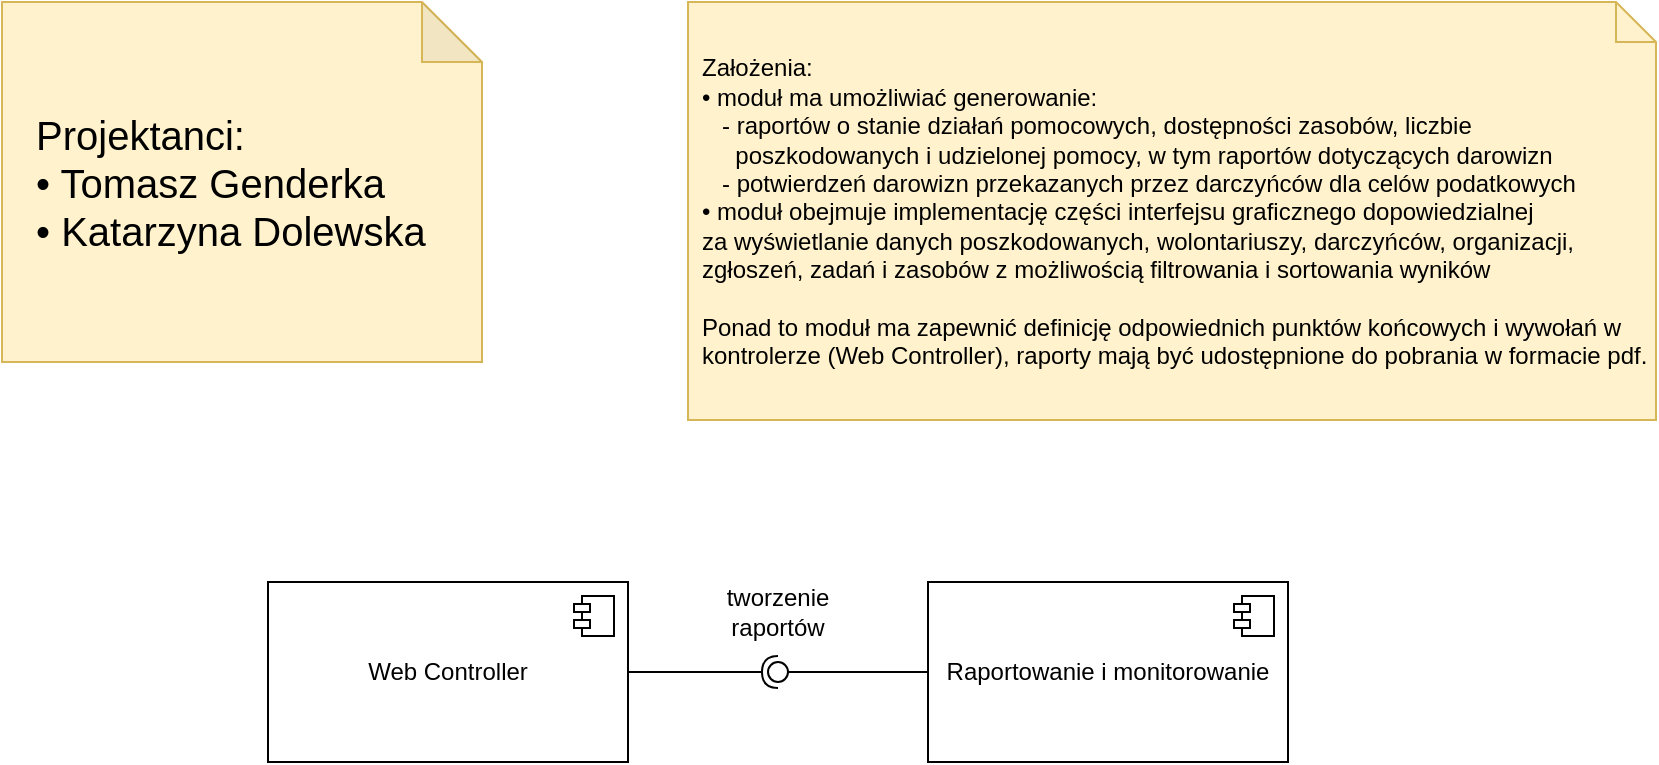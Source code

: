 <mxfile version="24.7.8">
  <diagram name="Strona-1" id="Vsye2IRKR0h4ENDPiO4c">
    <mxGraphModel dx="973" dy="2644" grid="1" gridSize="10" guides="1" tooltips="1" connect="1" arrows="1" fold="1" page="1" pageScale="1" pageWidth="827" pageHeight="1169" math="0" shadow="0">
      <root>
        <mxCell id="0" />
        <mxCell id="1" parent="0" />
        <mxCell id="PkoLkN0xTN7A1ivg48Ps-18" value="&lt;font style=&quot;font-size: 20px;&quot;&gt;Projektanci:&lt;/font&gt;&lt;div style=&quot;font-size: 20px;&quot;&gt;&lt;font style=&quot;font-size: 20px;&quot;&gt;• Tomasz Genderka&lt;br&gt;•&amp;nbsp;&lt;/font&gt;&lt;span style=&quot;background-color: initial;&quot;&gt;Katarzyna Dolewska&lt;/span&gt;&lt;/div&gt;" style="shape=note;whiteSpace=wrap;html=1;backgroundOutline=1;darkOpacity=0.05;fillColor=#fff2cc;strokeColor=#d6b656;align=left;spacingLeft=15;spacingBottom=0;" vertex="1" parent="1">
          <mxGeometry x="827" y="-1169" width="240" height="180" as="geometry" />
        </mxCell>
        <mxCell id="PkoLkN0xTN7A1ivg48Ps-19" value="Założenia:&lt;br&gt;&lt;div&gt;• moduł ma umożliwiać generowanie:&lt;br&gt;&amp;nbsp; &amp;nbsp;- raportów&amp;nbsp;o stanie działań pomocowych, dostępności zasobów, liczbie&lt;br&gt;&amp;nbsp; &amp;nbsp; &amp;nbsp;poszkodowanych i udzielonej pomocy, w tym raportów dotyczących darowizn&lt;br&gt;&amp;nbsp; &amp;nbsp;- potwierdzeń&amp;nbsp;&lt;span style=&quot;background-color: initial;&quot;&gt;darowizn&lt;/span&gt;&lt;span style=&quot;background-color: initial;&quot;&gt;&amp;nbsp;przekazanych przez darczyńców dla celów podatkowych&lt;/span&gt;&lt;/div&gt;&lt;div&gt;• m&lt;span style=&quot;background-color: initial;&quot;&gt;oduł obejmuje implementację części interfejsu graficznego dopowiedzialnej za&amp;nbsp;&lt;/span&gt;&lt;span style=&quot;background-color: initial;&quot;&gt;wyświetlanie danych poszkodowanych, wolontariuszy, darczyńców, organizacji, zgłoszeń, zadań i zasobów&amp;nbsp;z możliwością filtrowania i sortowania wyników&lt;/span&gt;&lt;/div&gt;&lt;div&gt;&lt;br&gt;&lt;/div&gt;Ponad to moduł ma zapewnić definicję odpowiednich punktów końcowych i wywołań w kontrolerze (Web Controller), raporty mają być udostępnione do pobrania w formacie pdf." style="shape=note;size=20;whiteSpace=wrap;html=1;fillColor=#fff2cc;strokeColor=#d6b656;align=left;spacingLeft=5;" vertex="1" parent="1">
          <mxGeometry x="1170" y="-1169" width="484" height="209" as="geometry" />
        </mxCell>
        <mxCell id="PkoLkN0xTN7A1ivg48Ps-49" value="Web Controller" style="html=1;dropTarget=0;whiteSpace=wrap;" vertex="1" parent="1">
          <mxGeometry x="960" y="-879" width="180" height="90" as="geometry" />
        </mxCell>
        <mxCell id="PkoLkN0xTN7A1ivg48Ps-50" value="" style="shape=module;jettyWidth=8;jettyHeight=4;" vertex="1" parent="PkoLkN0xTN7A1ivg48Ps-49">
          <mxGeometry x="1" width="20" height="20" relative="1" as="geometry">
            <mxPoint x="-27" y="7" as="offset" />
          </mxGeometry>
        </mxCell>
        <mxCell id="PkoLkN0xTN7A1ivg48Ps-51" value="Raportowanie i monitorowanie" style="html=1;dropTarget=0;whiteSpace=wrap;" vertex="1" parent="1">
          <mxGeometry x="1290" y="-879" width="180" height="90" as="geometry" />
        </mxCell>
        <mxCell id="PkoLkN0xTN7A1ivg48Ps-52" value="" style="shape=module;jettyWidth=8;jettyHeight=4;" vertex="1" parent="PkoLkN0xTN7A1ivg48Ps-51">
          <mxGeometry x="1" width="20" height="20" relative="1" as="geometry">
            <mxPoint x="-27" y="7" as="offset" />
          </mxGeometry>
        </mxCell>
        <mxCell id="PkoLkN0xTN7A1ivg48Ps-53" value="" style="rounded=0;orthogonalLoop=1;jettySize=auto;html=1;endArrow=halfCircle;endFill=0;endSize=6;strokeWidth=1;sketch=0;exitX=1;exitY=0.5;exitDx=0;exitDy=0;" edge="1" parent="1" source="PkoLkN0xTN7A1ivg48Ps-49" target="PkoLkN0xTN7A1ivg48Ps-55">
          <mxGeometry relative="1" as="geometry">
            <mxPoint x="1130" y="-959" as="sourcePoint" />
          </mxGeometry>
        </mxCell>
        <mxCell id="PkoLkN0xTN7A1ivg48Ps-54" value="" style="rounded=0;orthogonalLoop=1;jettySize=auto;html=1;endArrow=oval;endFill=0;sketch=0;sourcePerimeterSpacing=0;targetPerimeterSpacing=0;endSize=10;exitX=0;exitY=0.5;exitDx=0;exitDy=0;" edge="1" parent="1" source="PkoLkN0xTN7A1ivg48Ps-51" target="PkoLkN0xTN7A1ivg48Ps-55">
          <mxGeometry relative="1" as="geometry">
            <mxPoint x="1400" y="-1054" as="sourcePoint" />
          </mxGeometry>
        </mxCell>
        <mxCell id="PkoLkN0xTN7A1ivg48Ps-55" value="" style="ellipse;whiteSpace=wrap;html=1;align=center;aspect=fixed;fillColor=none;strokeColor=none;resizable=0;perimeter=centerPerimeter;rotatable=0;allowArrows=0;points=[];outlineConnect=1;" vertex="1" parent="1">
          <mxGeometry x="1210" y="-839" width="10" height="10" as="geometry" />
        </mxCell>
        <mxCell id="PkoLkN0xTN7A1ivg48Ps-57" value="tworzenie raportów" style="text;html=1;align=center;verticalAlign=middle;whiteSpace=wrap;rounded=0;" vertex="1" parent="1">
          <mxGeometry x="1185" y="-879" width="60" height="30" as="geometry" />
        </mxCell>
      </root>
    </mxGraphModel>
  </diagram>
</mxfile>
